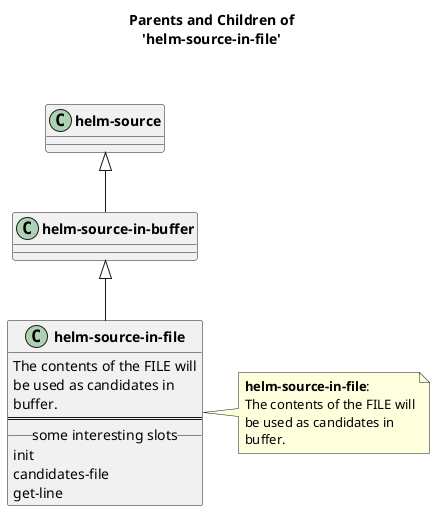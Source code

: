 @startuml
skinparam classFontStyle bold
skinparam captionFontStyle bold
title **Parents and Children of**\n**'helm-source-in-file'**\n\n
"helm-source-in-buffer" <|-- "helm-source-in-file"
class "helm-source-in-buffer"
"helm-source" <|-- "helm-source-in-buffer"
class "helm-source"
class "helm-source-in-file" {
	The contents of the FILE will
	be used as candidates in
	buffer.
	==
	__ some interesting slots __
	init
	candidates-file
	get-line
}
note right of "helm-source-in-file"
	**helm-source-in-file**:
	The contents of the FILE will
	be used as candidates in
	buffer.
end note
@enduml
